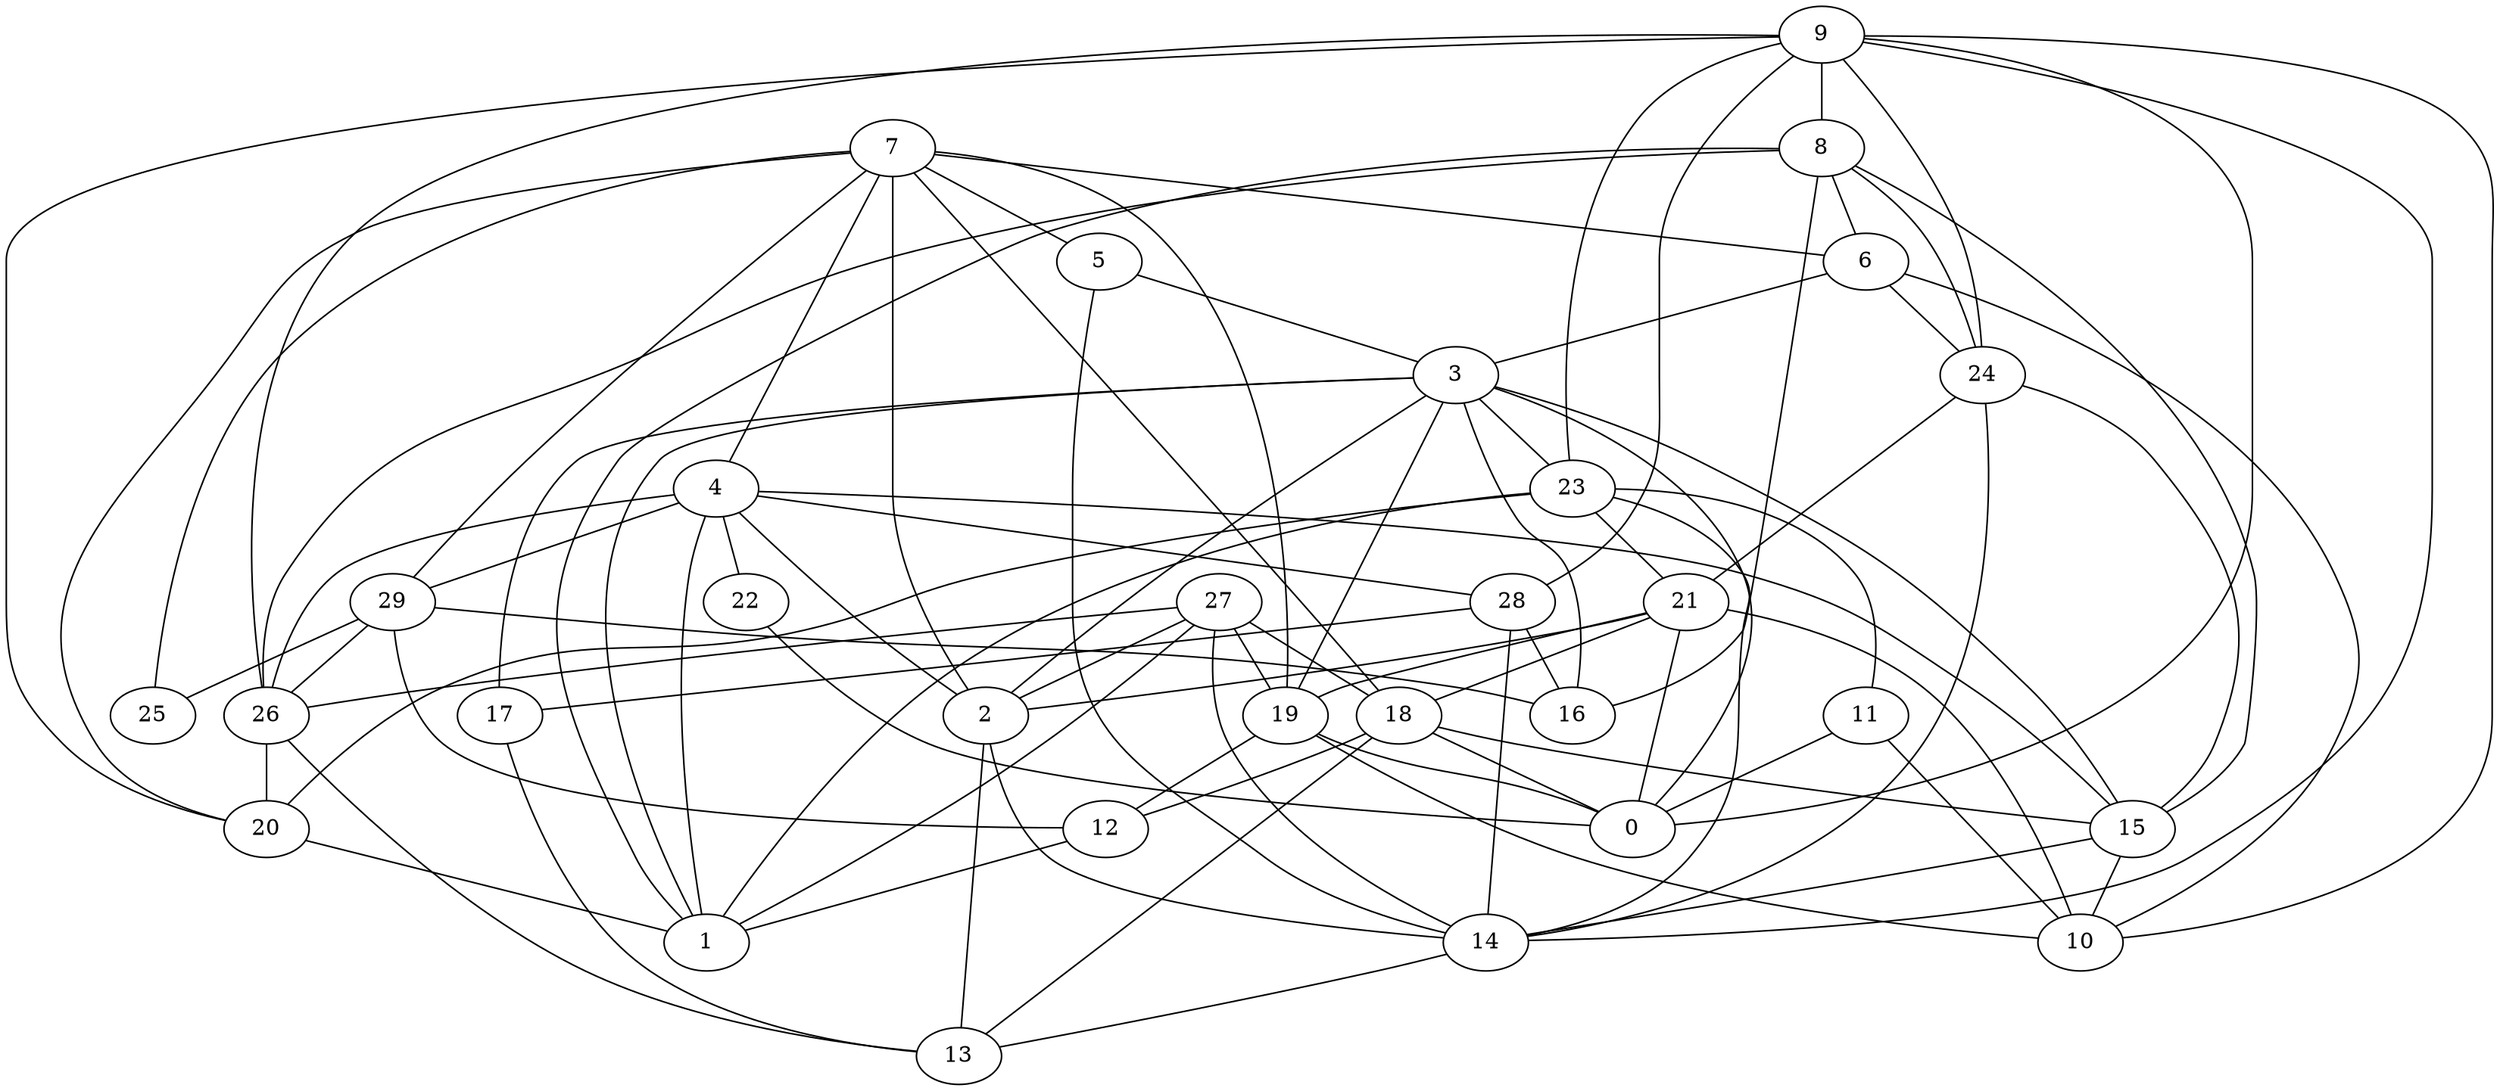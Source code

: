 digraph GG_graph {

subgraph G_graph {
edge [color = black]
"4" -> "28" [dir = none]
"4" -> "22" [dir = none]
"28" -> "17" [dir = none]
"19" -> "0" [dir = none]
"24" -> "15" [dir = none]
"6" -> "24" [dir = none]
"3" -> "2" [dir = none]
"8" -> "1" [dir = none]
"8" -> "16" [dir = none]
"8" -> "24" [dir = none]
"8" -> "26" [dir = none]
"27" -> "26" [dir = none]
"7" -> "2" [dir = none]
"7" -> "5" [dir = none]
"7" -> "4" [dir = none]
"7" -> "29" [dir = none]
"9" -> "0" [dir = none]
"9" -> "10" [dir = none]
"9" -> "14" [dir = none]
"9" -> "20" [dir = none]
"9" -> "26" [dir = none]
"29" -> "25" [dir = none]
"29" -> "26" [dir = none]
"11" -> "10" [dir = none]
"18" -> "0" [dir = none]
"2" -> "13" [dir = none]
"23" -> "21" [dir = none]
"23" -> "1" [dir = none]
"12" -> "1" [dir = none]
"3" -> "19" [dir = none]
"3" -> "17" [dir = none]
"3" -> "15" [dir = none]
"21" -> "10" [dir = none]
"3" -> "0" [dir = none]
"27" -> "14" [dir = none]
"8" -> "15" [dir = none]
"18" -> "13" [dir = none]
"19" -> "10" [dir = none]
"14" -> "13" [dir = none]
"23" -> "11" [dir = none]
"4" -> "2" [dir = none]
"22" -> "0" [dir = none]
"9" -> "28" [dir = none]
"7" -> "20" [dir = none]
"15" -> "10" [dir = none]
"6" -> "3" [dir = none]
"20" -> "1" [dir = none]
"4" -> "29" [dir = none]
"26" -> "13" [dir = none]
"17" -> "13" [dir = none]
"15" -> "14" [dir = none]
"7" -> "6" [dir = none]
"23" -> "20" [dir = none]
"7" -> "19" [dir = none]
"8" -> "6" [dir = none]
"7" -> "18" [dir = none]
"27" -> "1" [dir = none]
"24" -> "14" [dir = none]
"29" -> "12" [dir = none]
"2" -> "14" [dir = none]
"4" -> "26" [dir = none]
"18" -> "15" [dir = none]
"28" -> "14" [dir = none]
"19" -> "12" [dir = none]
"3" -> "16" [dir = none]
"23" -> "14" [dir = none]
"21" -> "19" [dir = none]
"6" -> "10" [dir = none]
"21" -> "2" [dir = none]
"11" -> "0" [dir = none]
"4" -> "15" [dir = none]
"7" -> "25" [dir = none]
"26" -> "20" [dir = none]
"5" -> "3" [dir = none]
"3" -> "1" [dir = none]
"27" -> "2" [dir = none]
"27" -> "18" [dir = none]
"27" -> "19" [dir = none]
"21" -> "0" [dir = none]
"9" -> "24" [dir = none]
"28" -> "16" [dir = none]
"9" -> "8" [dir = none]
"24" -> "21" [dir = none]
"18" -> "12" [dir = none]
"3" -> "23" [dir = none]
"9" -> "23" [dir = none]
"5" -> "14" [dir = none]
"29" -> "16" [dir = none]
"21" -> "18" [dir = none]
"4" -> "1" [dir = none]
}

}
